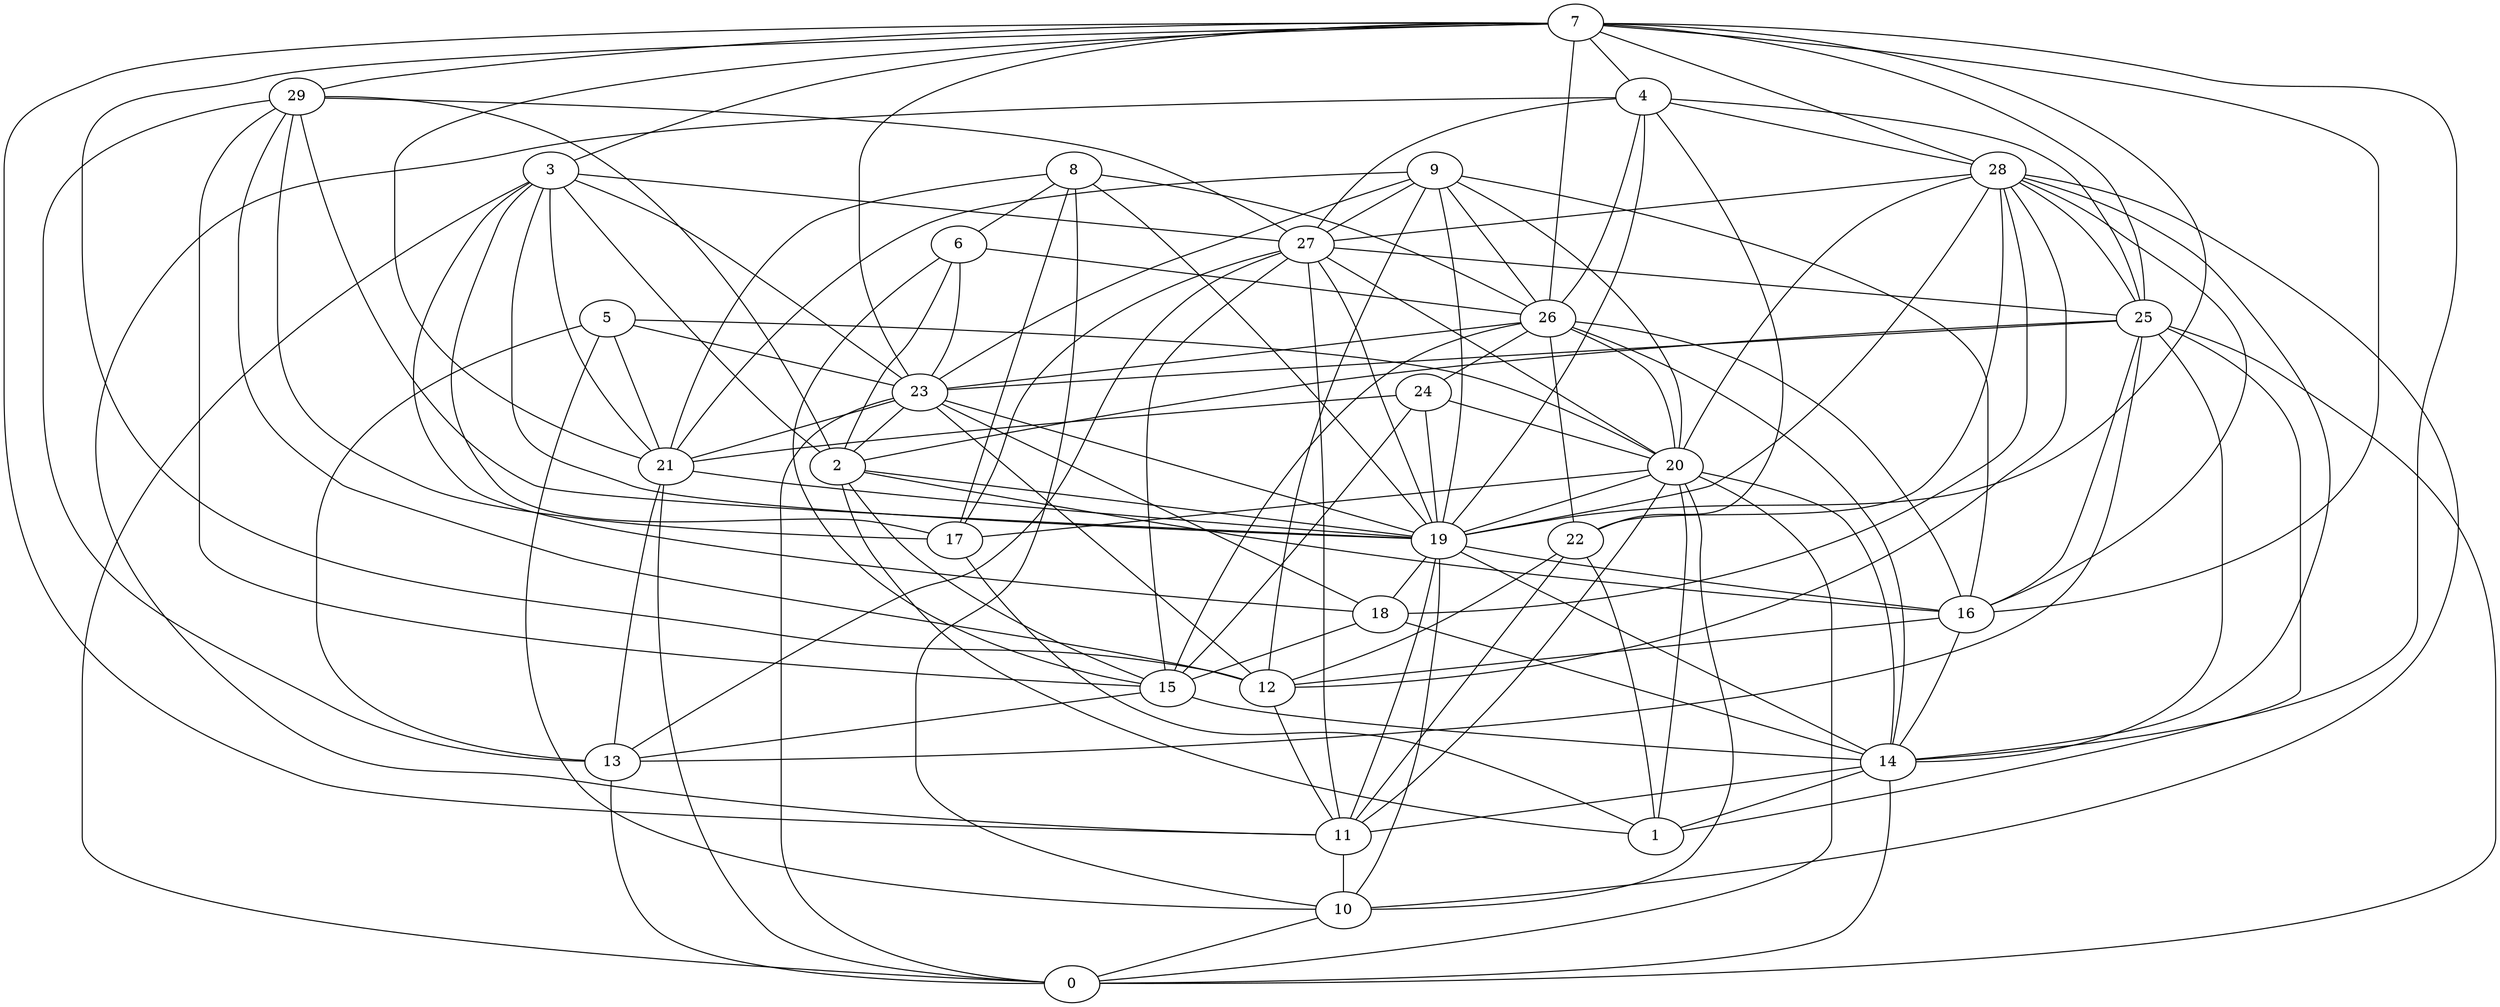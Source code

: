 digraph GG_graph {

subgraph G_graph {
edge [color = black]
"29" -> "13" [dir = none]
"29" -> "19" [dir = none]
"29" -> "2" [dir = none]
"29" -> "12" [dir = none]
"29" -> "17" [dir = none]
"29" -> "27" [dir = none]
"28" -> "18" [dir = none]
"28" -> "25" [dir = none]
"28" -> "14" [dir = none]
"28" -> "12" [dir = none]
"26" -> "23" [dir = none]
"26" -> "22" [dir = none]
"26" -> "15" [dir = none]
"26" -> "14" [dir = none]
"26" -> "20" [dir = none]
"26" -> "24" [dir = none]
"14" -> "11" [dir = none]
"14" -> "1" [dir = none]
"14" -> "0" [dir = none]
"19" -> "11" [dir = none]
"19" -> "10" [dir = none]
"19" -> "16" [dir = none]
"19" -> "18" [dir = none]
"19" -> "14" [dir = none]
"20" -> "0" [dir = none]
"20" -> "10" [dir = none]
"20" -> "17" [dir = none]
"20" -> "14" [dir = none]
"17" -> "1" [dir = none]
"9" -> "23" [dir = none]
"9" -> "12" [dir = none]
"9" -> "26" [dir = none]
"9" -> "27" [dir = none]
"9" -> "16" [dir = none]
"22" -> "11" [dir = none]
"22" -> "1" [dir = none]
"15" -> "13" [dir = none]
"15" -> "14" [dir = none]
"13" -> "0" [dir = none]
"7" -> "26" [dir = none]
"7" -> "29" [dir = none]
"7" -> "16" [dir = none]
"7" -> "3" [dir = none]
"7" -> "28" [dir = none]
"27" -> "25" [dir = none]
"27" -> "11" [dir = none]
"27" -> "17" [dir = none]
"27" -> "19" [dir = none]
"18" -> "14" [dir = none]
"11" -> "10" [dir = none]
"5" -> "20" [dir = none]
"5" -> "23" [dir = none]
"5" -> "10" [dir = none]
"5" -> "21" [dir = none]
"5" -> "13" [dir = none]
"24" -> "15" [dir = none]
"24" -> "19" [dir = none]
"8" -> "21" [dir = none]
"8" -> "17" [dir = none]
"8" -> "19" [dir = none]
"8" -> "26" [dir = none]
"8" -> "6" [dir = none]
"4" -> "28" [dir = none]
"4" -> "27" [dir = none]
"4" -> "19" [dir = none]
"4" -> "26" [dir = none]
"4" -> "11" [dir = none]
"4" -> "25" [dir = none]
"4" -> "22" [dir = none]
"21" -> "19" [dir = none]
"21" -> "0" [dir = none]
"23" -> "12" [dir = none]
"23" -> "2" [dir = none]
"23" -> "18" [dir = none]
"6" -> "23" [dir = none]
"6" -> "26" [dir = none]
"3" -> "0" [dir = none]
"3" -> "23" [dir = none]
"3" -> "19" [dir = none]
"3" -> "2" [dir = none]
"3" -> "27" [dir = none]
"3" -> "18" [dir = none]
"3" -> "21" [dir = none]
"25" -> "14" [dir = none]
"25" -> "13" [dir = none]
"2" -> "16" [dir = none]
"2" -> "19" [dir = none]
"23" -> "0" [dir = none]
"9" -> "19" [dir = none]
"28" -> "16" [dir = none]
"28" -> "19" [dir = none]
"25" -> "2" [dir = none]
"7" -> "4" [dir = none]
"3" -> "17" [dir = none]
"7" -> "25" [dir = none]
"27" -> "15" [dir = none]
"22" -> "12" [dir = none]
"25" -> "16" [dir = none]
"7" -> "11" [dir = none]
"21" -> "13" [dir = none]
"20" -> "11" [dir = none]
"28" -> "27" [dir = none]
"24" -> "21" [dir = none]
"12" -> "11" [dir = none]
"7" -> "21" [dir = none]
"28" -> "20" [dir = none]
"20" -> "19" [dir = none]
"29" -> "15" [dir = none]
"9" -> "21" [dir = none]
"7" -> "23" [dir = none]
"8" -> "10" [dir = none]
"16" -> "12" [dir = none]
"16" -> "14" [dir = none]
"23" -> "19" [dir = none]
"20" -> "1" [dir = none]
"7" -> "12" [dir = none]
"27" -> "13" [dir = none]
"7" -> "14" [dir = none]
"7" -> "19" [dir = none]
"25" -> "23" [dir = none]
"6" -> "15" [dir = none]
"27" -> "20" [dir = none]
"9" -> "20" [dir = none]
"26" -> "16" [dir = none]
"18" -> "15" [dir = none]
"25" -> "1" [dir = none]
"10" -> "0" [dir = none]
"6" -> "2" [dir = none]
"25" -> "0" [dir = none]
"23" -> "21" [dir = none]
"28" -> "10" [dir = none]
"2" -> "1" [dir = none]
"28" -> "22" [dir = none]
"2" -> "15" [dir = none]
"24" -> "20" [dir = none]
}

}
